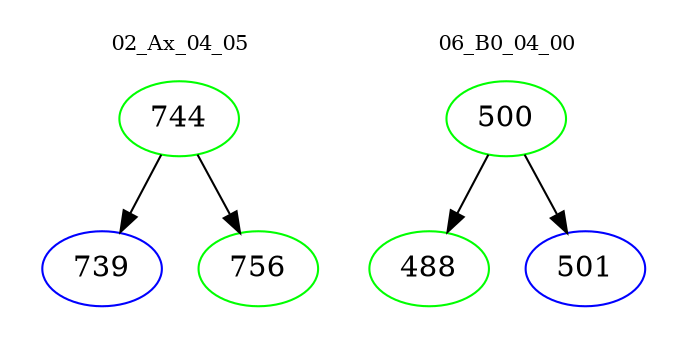 digraph{
subgraph cluster_0 {
color = white
label = "02_Ax_04_05";
fontsize=10;
T0_744 [label="744", color="green"]
T0_744 -> T0_739 [color="black"]
T0_739 [label="739", color="blue"]
T0_744 -> T0_756 [color="black"]
T0_756 [label="756", color="green"]
}
subgraph cluster_1 {
color = white
label = "06_B0_04_00";
fontsize=10;
T1_500 [label="500", color="green"]
T1_500 -> T1_488 [color="black"]
T1_488 [label="488", color="green"]
T1_500 -> T1_501 [color="black"]
T1_501 [label="501", color="blue"]
}
}
